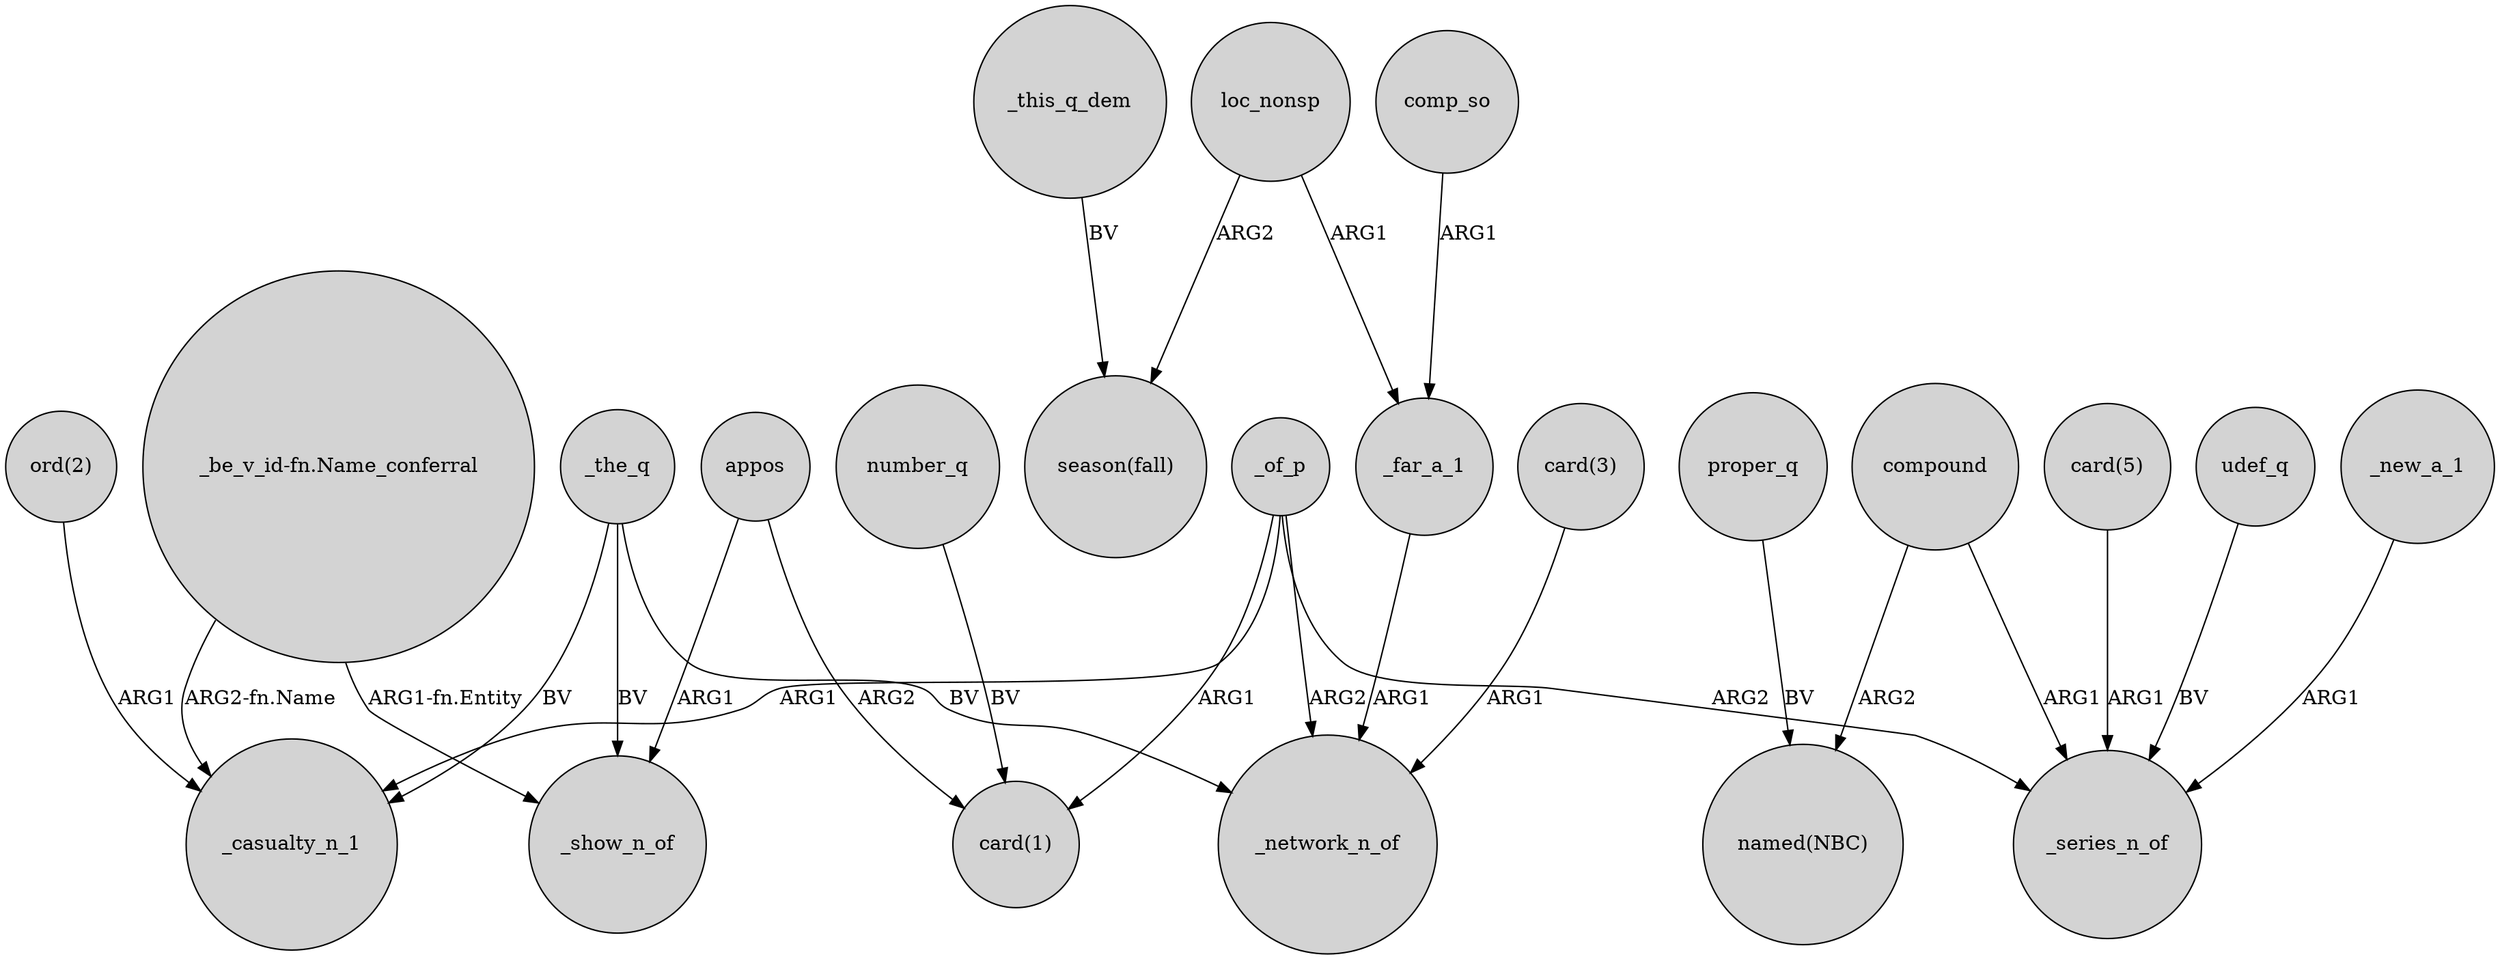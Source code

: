 digraph {
	node [shape=circle style=filled]
	_the_q -> _casualty_n_1 [label=BV]
	proper_q -> "named(NBC)" [label=BV]
	_the_q -> _show_n_of [label=BV]
	number_q -> "card(1)" [label=BV]
	loc_nonsp -> "season(fall)" [label=ARG2]
	"_be_v_id-fn.Name_conferral" -> _show_n_of [label="ARG1-fn.Entity"]
	comp_so -> _far_a_1 [label=ARG1]
	_the_q -> _network_n_of [label=BV]
	_of_p -> _casualty_n_1 [label=ARG1]
	compound -> "named(NBC)" [label=ARG2]
	"_be_v_id-fn.Name_conferral" -> _casualty_n_1 [label="ARG2-fn.Name"]
	"card(5)" -> _series_n_of [label=ARG1]
	_this_q_dem -> "season(fall)" [label=BV]
	loc_nonsp -> _far_a_1 [label=ARG1]
	udef_q -> _series_n_of [label=BV]
	_new_a_1 -> _series_n_of [label=ARG1]
	compound -> _series_n_of [label=ARG1]
	_of_p -> _series_n_of [label=ARG2]
	"card(3)" -> _network_n_of [label=ARG1]
	_of_p -> "card(1)" [label=ARG1]
	appos -> "card(1)" [label=ARG2]
	_of_p -> _network_n_of [label=ARG2]
	_far_a_1 -> _network_n_of [label=ARG1]
	appos -> _show_n_of [label=ARG1]
	"ord(2)" -> _casualty_n_1 [label=ARG1]
}
